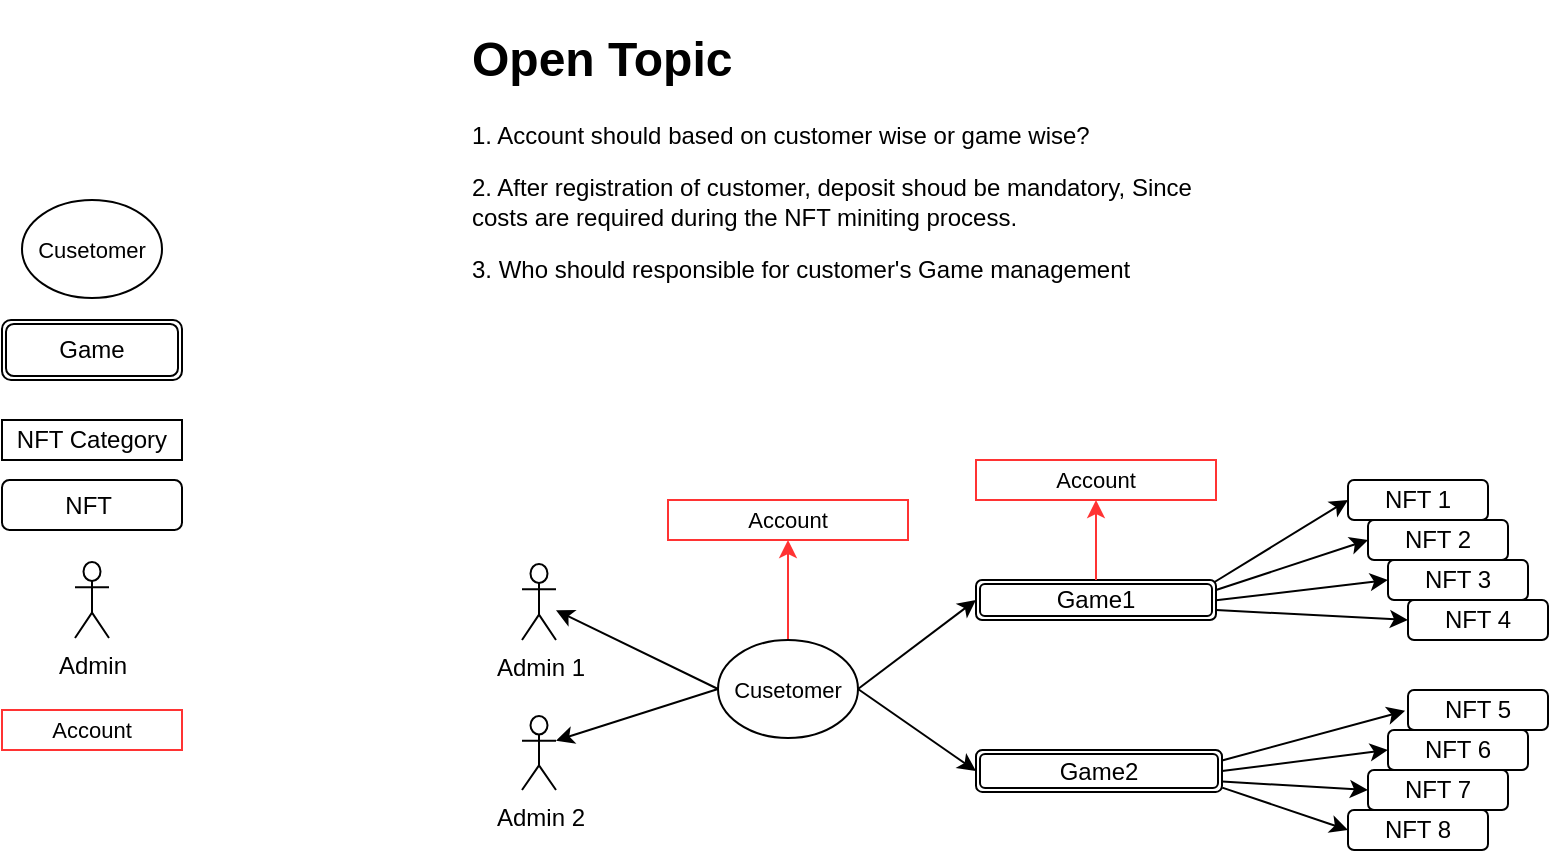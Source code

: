 <mxfile version="20.2.2" type="github">
  <diagram id="C5RBs43oDa-KdzZeNtuy" name="Page-1">
    <mxGraphModel dx="2005" dy="1824" grid="1" gridSize="10" guides="1" tooltips="1" connect="1" arrows="1" fold="1" page="1" pageScale="1" pageWidth="827" pageHeight="1169" math="0" shadow="0">
      <root>
        <mxCell id="WIyWlLk6GJQsqaUBKTNV-0" />
        <mxCell id="WIyWlLk6GJQsqaUBKTNV-1" parent="WIyWlLk6GJQsqaUBKTNV-0" />
        <mxCell id="aoPp3APWdgzhh4fO1Ms5-3" style="rounded=0;orthogonalLoop=1;jettySize=auto;html=1;entryX=0;entryY=0.5;entryDx=0;entryDy=0;exitX=1;exitY=0.5;exitDx=0;exitDy=0;" parent="WIyWlLk6GJQsqaUBKTNV-1" source="H1HYzyUc5aPbJVuiqZQ_-29" target="aoPp3APWdgzhh4fO1Ms5-2" edge="1">
          <mxGeometry relative="1" as="geometry">
            <mxPoint x="189" y="250" as="sourcePoint" />
          </mxGeometry>
        </mxCell>
        <mxCell id="aoPp3APWdgzhh4fO1Ms5-6" style="rounded=0;orthogonalLoop=1;jettySize=auto;html=1;entryX=0;entryY=0.5;entryDx=0;entryDy=0;exitX=1;exitY=0.5;exitDx=0;exitDy=0;" parent="WIyWlLk6GJQsqaUBKTNV-1" source="H1HYzyUc5aPbJVuiqZQ_-29" target="aoPp3APWdgzhh4fO1Ms5-4" edge="1">
          <mxGeometry relative="1" as="geometry">
            <mxPoint x="192.24" y="259.06" as="sourcePoint" />
          </mxGeometry>
        </mxCell>
        <mxCell id="H1HYzyUc5aPbJVuiqZQ_-8" value="" style="rounded=0;orthogonalLoop=1;jettySize=auto;html=1;entryX=0;entryY=0.5;entryDx=0;entryDy=0;exitX=0.994;exitY=0.05;exitDx=0;exitDy=0;exitPerimeter=0;" parent="WIyWlLk6GJQsqaUBKTNV-1" source="aoPp3APWdgzhh4fO1Ms5-2" target="H1HYzyUc5aPbJVuiqZQ_-7" edge="1">
          <mxGeometry relative="1" as="geometry" />
        </mxCell>
        <mxCell id="H1HYzyUc5aPbJVuiqZQ_-12" style="rounded=0;orthogonalLoop=1;jettySize=auto;html=1;entryX=0;entryY=0.5;entryDx=0;entryDy=0;exitX=1;exitY=0.25;exitDx=0;exitDy=0;" parent="WIyWlLk6GJQsqaUBKTNV-1" source="aoPp3APWdgzhh4fO1Ms5-2" target="H1HYzyUc5aPbJVuiqZQ_-9" edge="1">
          <mxGeometry relative="1" as="geometry" />
        </mxCell>
        <mxCell id="H1HYzyUc5aPbJVuiqZQ_-13" style="edgeStyle=none;rounded=0;orthogonalLoop=1;jettySize=auto;html=1;entryX=0;entryY=0.5;entryDx=0;entryDy=0;exitX=1;exitY=0.508;exitDx=0;exitDy=0;exitPerimeter=0;" parent="WIyWlLk6GJQsqaUBKTNV-1" source="aoPp3APWdgzhh4fO1Ms5-2" target="H1HYzyUc5aPbJVuiqZQ_-10" edge="1">
          <mxGeometry relative="1" as="geometry">
            <mxPoint x="393" y="170" as="sourcePoint" />
          </mxGeometry>
        </mxCell>
        <mxCell id="H1HYzyUc5aPbJVuiqZQ_-14" style="edgeStyle=none;rounded=0;orthogonalLoop=1;jettySize=auto;html=1;entryX=0;entryY=0.5;entryDx=0;entryDy=0;exitX=1;exitY=0.75;exitDx=0;exitDy=0;" parent="WIyWlLk6GJQsqaUBKTNV-1" source="aoPp3APWdgzhh4fO1Ms5-2" target="H1HYzyUc5aPbJVuiqZQ_-11" edge="1">
          <mxGeometry relative="1" as="geometry" />
        </mxCell>
        <mxCell id="aoPp3APWdgzhh4fO1Ms5-2" value="Game1" style="shape=ext;double=1;rounded=1;whiteSpace=wrap;html=1;" parent="WIyWlLk6GJQsqaUBKTNV-1" vertex="1">
          <mxGeometry x="267" y="210" width="120" height="20" as="geometry" />
        </mxCell>
        <mxCell id="Q_5Q733BVUQYewMDJgeU-6" style="rounded=0;orthogonalLoop=1;jettySize=auto;html=1;entryX=0;entryY=0.5;entryDx=0;entryDy=0;exitX=1;exitY=0.5;exitDx=0;exitDy=0;" edge="1" parent="WIyWlLk6GJQsqaUBKTNV-1" source="aoPp3APWdgzhh4fO1Ms5-4" target="Q_5Q733BVUQYewMDJgeU-2">
          <mxGeometry relative="1" as="geometry" />
        </mxCell>
        <mxCell id="Q_5Q733BVUQYewMDJgeU-7" style="rounded=0;orthogonalLoop=1;jettySize=auto;html=1;entryX=0;entryY=0.5;entryDx=0;entryDy=0;exitX=1;exitY=0.75;exitDx=0;exitDy=0;" edge="1" parent="WIyWlLk6GJQsqaUBKTNV-1" source="aoPp3APWdgzhh4fO1Ms5-4" target="Q_5Q733BVUQYewMDJgeU-3">
          <mxGeometry relative="1" as="geometry" />
        </mxCell>
        <mxCell id="Q_5Q733BVUQYewMDJgeU-8" style="rounded=0;orthogonalLoop=1;jettySize=auto;html=1;entryX=0;entryY=0.5;entryDx=0;entryDy=0;exitX=1.001;exitY=0.896;exitDx=0;exitDy=0;exitPerimeter=0;" edge="1" parent="WIyWlLk6GJQsqaUBKTNV-1" source="aoPp3APWdgzhh4fO1Ms5-4" target="Q_5Q733BVUQYewMDJgeU-4">
          <mxGeometry relative="1" as="geometry" />
        </mxCell>
        <mxCell id="Q_5Q733BVUQYewMDJgeU-9" style="edgeStyle=none;rounded=0;orthogonalLoop=1;jettySize=auto;html=1;entryX=-0.021;entryY=0.522;entryDx=0;entryDy=0;entryPerimeter=0;exitX=1;exitY=0.25;exitDx=0;exitDy=0;" edge="1" parent="WIyWlLk6GJQsqaUBKTNV-1" source="aoPp3APWdgzhh4fO1Ms5-4" target="Q_5Q733BVUQYewMDJgeU-1">
          <mxGeometry relative="1" as="geometry" />
        </mxCell>
        <mxCell id="aoPp3APWdgzhh4fO1Ms5-4" value="Game2" style="shape=ext;double=1;rounded=1;whiteSpace=wrap;html=1;" parent="WIyWlLk6GJQsqaUBKTNV-1" vertex="1">
          <mxGeometry x="267" y="295" width="123" height="21" as="geometry" />
        </mxCell>
        <mxCell id="H1HYzyUc5aPbJVuiqZQ_-18" value="" style="edgeStyle=none;rounded=0;orthogonalLoop=1;jettySize=auto;html=1;exitX=0;exitY=0.5;exitDx=0;exitDy=0;" parent="WIyWlLk6GJQsqaUBKTNV-1" source="H1HYzyUc5aPbJVuiqZQ_-29" target="H1HYzyUc5aPbJVuiqZQ_-19" edge="1">
          <mxGeometry relative="1" as="geometry">
            <mxPoint x="155.12" y="254.56" as="sourcePoint" />
            <mxPoint x="173" y="360" as="targetPoint" />
          </mxGeometry>
        </mxCell>
        <mxCell id="H1HYzyUc5aPbJVuiqZQ_-23" style="edgeStyle=none;rounded=0;orthogonalLoop=1;jettySize=auto;html=1;entryX=1;entryY=0.333;entryDx=0;entryDy=0;entryPerimeter=0;exitX=0;exitY=0.5;exitDx=0;exitDy=0;" parent="WIyWlLk6GJQsqaUBKTNV-1" source="H1HYzyUc5aPbJVuiqZQ_-29" target="H1HYzyUc5aPbJVuiqZQ_-21" edge="1">
          <mxGeometry relative="1" as="geometry">
            <mxPoint x="153" y="265" as="sourcePoint" />
          </mxGeometry>
        </mxCell>
        <mxCell id="H1HYzyUc5aPbJVuiqZQ_-7" value="NFT 1" style="whiteSpace=wrap;html=1;rounded=1;" parent="WIyWlLk6GJQsqaUBKTNV-1" vertex="1">
          <mxGeometry x="453" y="160" width="70" height="20" as="geometry" />
        </mxCell>
        <mxCell id="H1HYzyUc5aPbJVuiqZQ_-9" value="NFT 2" style="whiteSpace=wrap;html=1;rounded=1;" parent="WIyWlLk6GJQsqaUBKTNV-1" vertex="1">
          <mxGeometry x="463" y="180" width="70" height="20" as="geometry" />
        </mxCell>
        <mxCell id="H1HYzyUc5aPbJVuiqZQ_-10" value="NFT 3" style="whiteSpace=wrap;html=1;rounded=1;" parent="WIyWlLk6GJQsqaUBKTNV-1" vertex="1">
          <mxGeometry x="473" y="200" width="70" height="20" as="geometry" />
        </mxCell>
        <mxCell id="H1HYzyUc5aPbJVuiqZQ_-11" value="NFT 4" style="whiteSpace=wrap;html=1;rounded=1;" parent="WIyWlLk6GJQsqaUBKTNV-1" vertex="1">
          <mxGeometry x="483" y="220" width="70" height="20" as="geometry" />
        </mxCell>
        <mxCell id="H1HYzyUc5aPbJVuiqZQ_-19" value="Admin 1" style="shape=umlActor;verticalLabelPosition=bottom;verticalAlign=top;html=1;outlineConnect=0;" parent="WIyWlLk6GJQsqaUBKTNV-1" vertex="1">
          <mxGeometry x="40" y="202" width="17" height="38" as="geometry" />
        </mxCell>
        <mxCell id="H1HYzyUc5aPbJVuiqZQ_-21" value="Admin 2" style="shape=umlActor;verticalLabelPosition=bottom;verticalAlign=top;html=1;outlineConnect=0;" parent="WIyWlLk6GJQsqaUBKTNV-1" vertex="1">
          <mxGeometry x="40" y="278" width="17" height="37" as="geometry" />
        </mxCell>
        <mxCell id="H1HYzyUc5aPbJVuiqZQ_-36" value="" style="edgeStyle=none;rounded=0;orthogonalLoop=1;jettySize=auto;html=1;fontSize=11;entryX=0.5;entryY=1;entryDx=0;entryDy=0;strokeColor=#FF3333;" parent="WIyWlLk6GJQsqaUBKTNV-1" source="H1HYzyUc5aPbJVuiqZQ_-29" target="H1HYzyUc5aPbJVuiqZQ_-39" edge="1">
          <mxGeometry relative="1" as="geometry">
            <mxPoint x="173" y="180" as="targetPoint" />
          </mxGeometry>
        </mxCell>
        <mxCell id="H1HYzyUc5aPbJVuiqZQ_-29" value="Cusetomer" style="ellipse;whiteSpace=wrap;html=1;fontSize=11;" parent="WIyWlLk6GJQsqaUBKTNV-1" vertex="1">
          <mxGeometry x="138" y="240" width="70" height="49" as="geometry" />
        </mxCell>
        <mxCell id="H1HYzyUc5aPbJVuiqZQ_-39" value="Account" style="rounded=0;whiteSpace=wrap;html=1;fontSize=11;strokeColor=#FF3333;" parent="WIyWlLk6GJQsqaUBKTNV-1" vertex="1">
          <mxGeometry x="113" y="170" width="120" height="20" as="geometry" />
        </mxCell>
        <mxCell id="Q_5Q733BVUQYewMDJgeU-1" value="NFT 5" style="whiteSpace=wrap;html=1;rounded=1;" vertex="1" parent="WIyWlLk6GJQsqaUBKTNV-1">
          <mxGeometry x="483" y="265" width="70" height="20" as="geometry" />
        </mxCell>
        <mxCell id="Q_5Q733BVUQYewMDJgeU-2" value="NFT 6" style="whiteSpace=wrap;html=1;rounded=1;" vertex="1" parent="WIyWlLk6GJQsqaUBKTNV-1">
          <mxGeometry x="473" y="285" width="70" height="20" as="geometry" />
        </mxCell>
        <mxCell id="Q_5Q733BVUQYewMDJgeU-3" value="NFT 7" style="whiteSpace=wrap;html=1;rounded=1;" vertex="1" parent="WIyWlLk6GJQsqaUBKTNV-1">
          <mxGeometry x="463" y="305" width="70" height="20" as="geometry" />
        </mxCell>
        <mxCell id="Q_5Q733BVUQYewMDJgeU-4" value="NFT 8" style="whiteSpace=wrap;html=1;rounded=1;" vertex="1" parent="WIyWlLk6GJQsqaUBKTNV-1">
          <mxGeometry x="453" y="325" width="70" height="20" as="geometry" />
        </mxCell>
        <mxCell id="Q_5Q733BVUQYewMDJgeU-11" value="" style="edgeStyle=none;rounded=0;orthogonalLoop=1;jettySize=auto;html=1;fontSize=11;entryX=0.5;entryY=1;entryDx=0;entryDy=0;strokeColor=#FF3333;exitX=0.5;exitY=0;exitDx=0;exitDy=0;" edge="1" parent="WIyWlLk6GJQsqaUBKTNV-1" target="Q_5Q733BVUQYewMDJgeU-12" source="aoPp3APWdgzhh4fO1Ms5-2">
          <mxGeometry relative="1" as="geometry">
            <mxPoint x="327" y="140" as="targetPoint" />
            <mxPoint x="327" y="200" as="sourcePoint" />
          </mxGeometry>
        </mxCell>
        <mxCell id="Q_5Q733BVUQYewMDJgeU-12" value="Account" style="rounded=0;whiteSpace=wrap;html=1;fontSize=11;strokeColor=#FF3333;" vertex="1" parent="WIyWlLk6GJQsqaUBKTNV-1">
          <mxGeometry x="267" y="150" width="120" height="20" as="geometry" />
        </mxCell>
        <mxCell id="Q_5Q733BVUQYewMDJgeU-14" value="NFT Category" style="rounded=0;whiteSpace=wrap;html=1;strokeColor=#000000;" vertex="1" parent="WIyWlLk6GJQsqaUBKTNV-1">
          <mxGeometry x="-220" y="130" width="90" height="20" as="geometry" />
        </mxCell>
        <mxCell id="Q_5Q733BVUQYewMDJgeU-15" value="Cusetomer" style="ellipse;whiteSpace=wrap;html=1;fontSize=11;" vertex="1" parent="WIyWlLk6GJQsqaUBKTNV-1">
          <mxGeometry x="-210" y="20" width="70" height="49" as="geometry" />
        </mxCell>
        <mxCell id="Q_5Q733BVUQYewMDJgeU-17" value="Game" style="shape=ext;double=1;rounded=1;whiteSpace=wrap;html=1;" vertex="1" parent="WIyWlLk6GJQsqaUBKTNV-1">
          <mxGeometry x="-220" y="80" width="90" height="30" as="geometry" />
        </mxCell>
        <mxCell id="Q_5Q733BVUQYewMDJgeU-18" value="NFT&amp;nbsp;" style="whiteSpace=wrap;html=1;rounded=1;" vertex="1" parent="WIyWlLk6GJQsqaUBKTNV-1">
          <mxGeometry x="-220" y="160" width="90" height="25" as="geometry" />
        </mxCell>
        <mxCell id="Q_5Q733BVUQYewMDJgeU-19" value="Admin" style="shape=umlActor;verticalLabelPosition=bottom;verticalAlign=top;html=1;outlineConnect=0;" vertex="1" parent="WIyWlLk6GJQsqaUBKTNV-1">
          <mxGeometry x="-183.5" y="201" width="17" height="38" as="geometry" />
        </mxCell>
        <mxCell id="Q_5Q733BVUQYewMDJgeU-23" value="Account" style="rounded=0;whiteSpace=wrap;html=1;fontSize=11;strokeColor=#FF3333;" vertex="1" parent="WIyWlLk6GJQsqaUBKTNV-1">
          <mxGeometry x="-220" y="275" width="90" height="20" as="geometry" />
        </mxCell>
        <mxCell id="Q_5Q733BVUQYewMDJgeU-25" value="&lt;h1&gt;Open Topic&lt;/h1&gt;&lt;p&gt;1. Account should based on customer wise or game wise?&lt;/p&gt;&lt;p&gt;2. After registration of customer, deposit shoud be mandatory, Since costs are required during the NFT miniting process.&amp;nbsp;&lt;/p&gt;&lt;p&gt;3. Who should responsible for customer&#39;s Game management&amp;nbsp;&lt;/p&gt;" style="text;html=1;strokeColor=none;fillColor=none;spacing=5;spacingTop=-20;whiteSpace=wrap;overflow=hidden;rounded=0;" vertex="1" parent="WIyWlLk6GJQsqaUBKTNV-1">
          <mxGeometry x="10" y="-70" width="380" height="160" as="geometry" />
        </mxCell>
      </root>
    </mxGraphModel>
  </diagram>
</mxfile>
